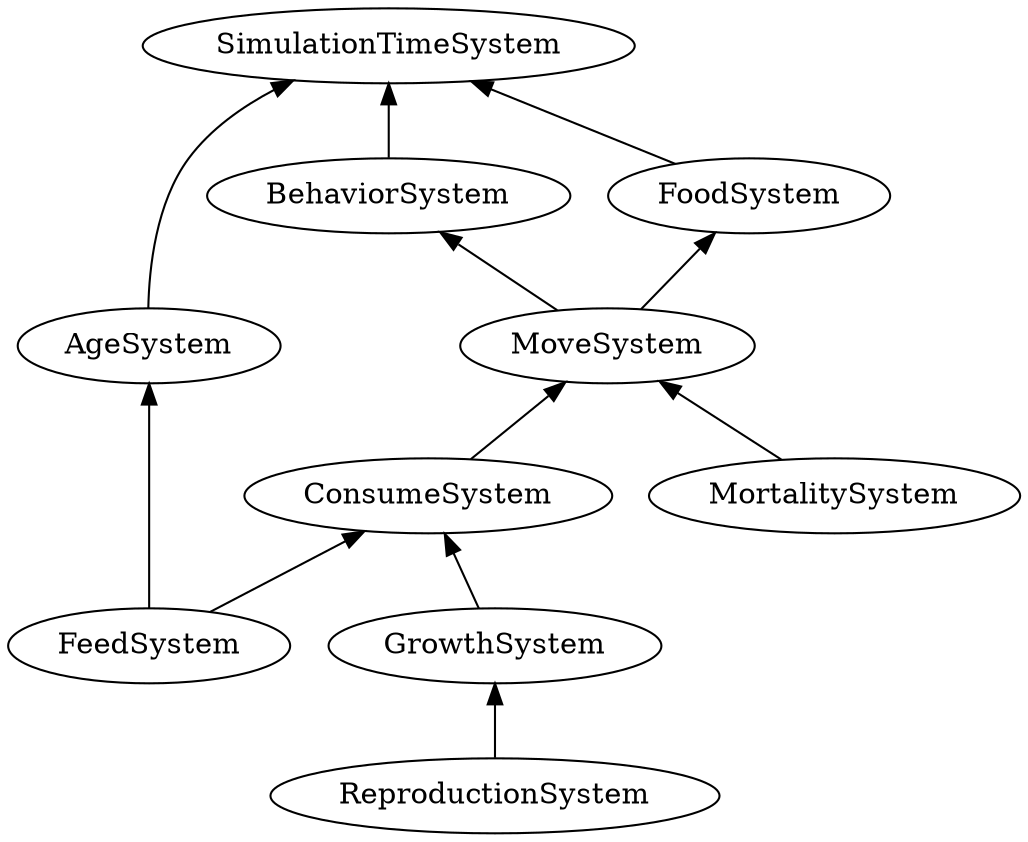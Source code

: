 digraph "kitt dependency graph" {
	graph [rankdir=BT];
	FeedSystem -> AgeSystem;
	FeedSystem -> ConsumeSystem;
	AgeSystem -> SimulationTimeSystem;
	ConsumeSystem -> MoveSystem;
	MoveSystem -> BehaviorSystem;
	MoveSystem -> FoodSystem;
	ReproductionSystem -> GrowthSystem;
	GrowthSystem -> ConsumeSystem;
	BehaviorSystem -> SimulationTimeSystem;
	FoodSystem -> SimulationTimeSystem;
	MortalitySystem -> MoveSystem;
}
